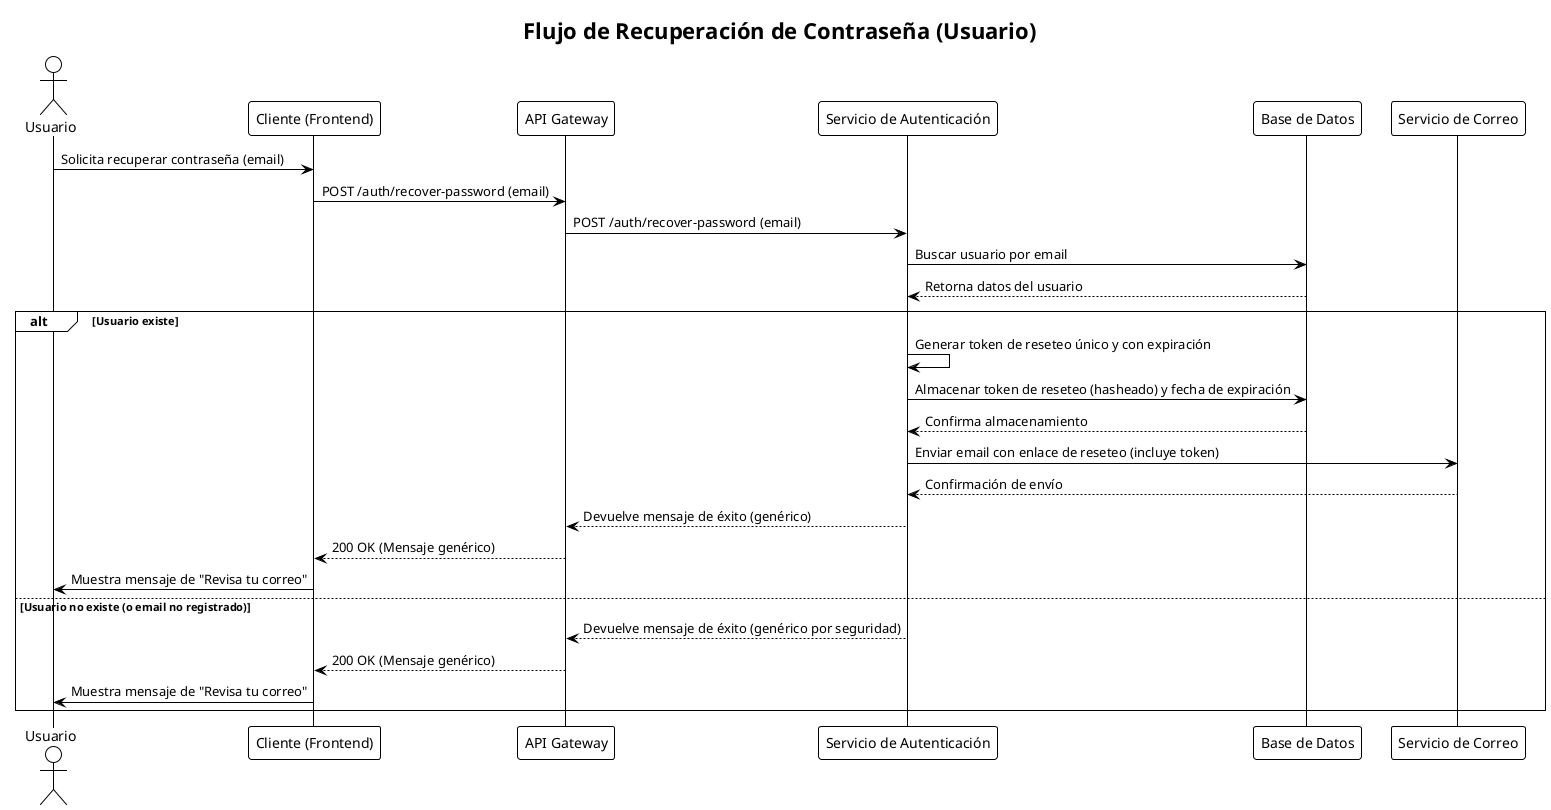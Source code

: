 @startuml sequence_recuperar_password
!theme plain

title "Flujo de Recuperación de Contraseña (Usuario)"

actor Usuario
participant "Cliente (Frontend)" as Cliente
participant "API Gateway" as Gateway
participant "Servicio de Autenticación" as AuthServer
participant "Base de Datos" as DB
participant "Servicio de Correo" as MailService

Usuario -> Cliente: Solicita recuperar contraseña (email)
Cliente -> Gateway: POST /auth/recover-password (email)
Gateway -> AuthServer: POST /auth/recover-password (email)

AuthServer -> DB: Buscar usuario por email
DB --> AuthServer: Retorna datos del usuario

alt Usuario existe
    AuthServer -> AuthServer: Generar token de reseteo único y con expiración
    AuthServer -> DB: Almacenar token de reseteo (hasheado) y fecha de expiración
    DB --> AuthServer: Confirma almacenamiento
    AuthServer -> MailService: Enviar email con enlace de reseteo (incluye token)
    MailService --> AuthServer: Confirmación de envío
    AuthServer --> Gateway: Devuelve mensaje de éxito (genérico)
    Gateway --> Cliente: 200 OK (Mensaje genérico)
    Cliente -> Usuario: Muestra mensaje de "Revisa tu correo"
else Usuario no existe (o email no registrado)
    AuthServer --> Gateway: Devuelve mensaje de éxito (genérico por seguridad)
    Gateway --> Cliente: 200 OK (Mensaje genérico)
    Cliente -> Usuario: Muestra mensaje de "Revisa tu correo"
end

@enduml
